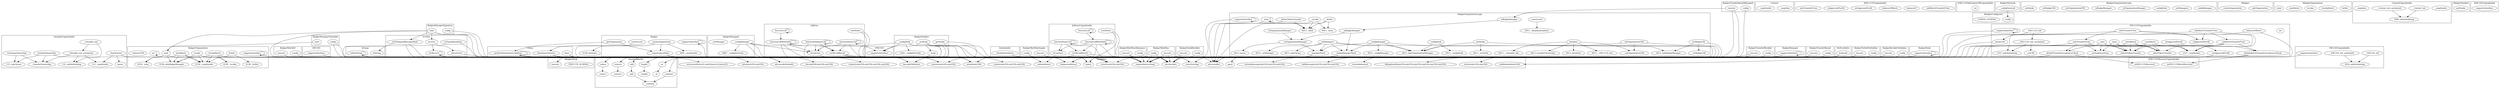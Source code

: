 strict digraph {
subgraph cluster_5890_BadgerMintSelf {
label = "BadgerMintSelf"
"5890_config" [label="config"]
"5890_execute" [label="execute"]
}subgraph cluster_131_OwnableUpgradeable {
label = "OwnableUpgradeable"
"131__checkOwner" [label="_checkOwner"]
"131___Ownable_init" [label="__Ownable_init"]
"131___Ownable_init_unchained" [label="__Ownable_init_unchained"]
"131_renounceOwnership" [label="renounceOwnership"]
"131_transferOwnership" [label="transferOwnership"]
"131__transferOwnership" [label="_transferOwnership"]
"131_owner" [label="owner"]
"131_renounceOwnership" -> "131__transferOwnership"
"131_transferOwnership" -> "131__transferOwnership"
"131___Ownable_init_unchained" -> "131__msgSender"
"131_transferOwnership" -> "131_onlyOwner"
"131__checkOwner" -> "131__msgSender"
"131___Ownable_init_unchained" -> "131__transferOwnership"
"131___Ownable_init_unchained" -> "131_onlyInitializing"
"131__checkOwner" -> "131_owner"
"131___Ownable_init" -> "131___Ownable_init_unchained"
"131___Ownable_init" -> "131_onlyInitializing"
"131_renounceOwnership" -> "131_onlyOwner"
}subgraph cluster_3081_ERC165 {
label = "ERC165"
"3081_supportsInterface" [label="supportsInterface"]
}subgraph cluster_2443_Context {
label = "Context"
"2443__msgData" [label="_msgData"]
"2443__msgSender" [label="_msgSender"]
}subgraph cluster_6926_BadgerManagerClaimable {
label = "BadgerManagerClaimable"
"6926_config" [label="config"]
"6926_mint" [label="mint"]
}subgraph cluster_3856_Badger {
label = "Badger"
"3856_supportsInterface" [label="supportsInterface"]
"3856_getOrganization" [label="getOrganization"]
"3856_constructor" [label="constructor"]
"3856_createOrganization" [label="createOrganization"]
"3856__organizationHash" [label="_organizationHash"]
"3856_createOrganization" -> "3856__organizationHash"
"3856_createOrganization" -> "3856__msgSender"
"3856_supportsInterface" -> "3856_supportsInterface"
"3856_getOrganization" -> "3856__organizationHash"
}subgraph cluster_3093_IERC165 {
label = "IERC165"
"3093_supportsInterface" [label="supportsInterface"]
}subgraph cluster_6807_BadgerManaged {
label = "BadgerManaged"
"6807__configManager" [label="_configManager"]
"6807__setManager" [label="_setManager"]
"6807__configManager" -> "6807__configNetwork"
}subgraph cluster_1690_IERC1155Upgradeable {
label = "IERC1155Upgradeable"
"1690_safeBatchTransferFrom" [label="safeBatchTransferFrom"]
"1690_balanceOf" [label="balanceOf"]
"1690_balanceOfBatch" [label="balanceOfBatch"]
"1690_setApprovalForAll" [label="setApprovalForAll"]
"1690_isApprovedForAll" [label="isApprovedForAll"]
"1690_safeTransferFrom" [label="safeTransferFrom"]
}subgraph cluster_282_Initializable {
label = "Initializable"
"282__disableInitializers" [label="_disableInitializers"]
}subgraph cluster_5788_BadgerMintMaxSupply {
label = "BadgerMintMaxSupply"
"5788_execute" [label="execute"]
"5788_config" [label="config"]
}subgraph cluster_1948_AddressUpgradeable {
label = "AddressUpgradeable"
"1948_verifyCallResult" [label="verifyCallResult"]
"1948_functionCallWithValue" [label="functionCallWithValue"]
"1948_functionCall" [label="functionCall"]
"1948_isContract" [label="isContract"]
"1948_sendValue" [label="sendValue"]
"1948_functionStaticCall" [label="functionStaticCall"]
"1948_functionCallWithValue" -> "1948_isContract"
"1948_functionStaticCall" -> "1948_verifyCallResult"
"1948_functionStaticCall" -> "1948_functionStaticCall"
"1948_functionStaticCall" -> "1948_isContract"
"1948_functionCall" -> "1948_functionCall"
"1948_functionCallWithValue" -> "1948_verifyCallResult"
"1948_functionCall" -> "1948_functionCallWithValue"
"1948_functionCallWithValue" -> "1948_functionCallWithValue"
}subgraph cluster_5664_BadgerMintMaxAllowance {
label = "BadgerMintMaxAllowance"
"5664_config" [label="config"]
"5664_execute" [label="execute"]
}subgraph cluster_5537_BadgerMintMax {
label = "BadgerMintMax"
"5537_execute" [label="execute"]
"5537_config" [label="config"]
}subgraph cluster_5410_BadgerHookBlocklist {
label = "BadgerHookBlocklist"
"5410_execute" [label="execute"]
"5410_config" [label="config"]
}subgraph cluster_1568_IERC1155ReceiverUpgradeable {
label = "IERC1155ReceiverUpgradeable"
"1568_onERC1155BatchReceived" [label="onERC1155BatchReceived"]
"1568_onERC1155Received" [label="onERC1155Received"]
}subgraph cluster_1705_IERC1155MetadataURIUpgradeable {
label = "IERC1155MetadataURIUpgradeable"
"1705_uri" [label="uri"]
}subgraph cluster_3883_BadgerNetwork {
label = "BadgerNetwork"
"3883__configNetwork" [label="_configNetwork"]
}subgraph cluster_6700_IBadgerOrganizationLogic {
label = "IBadgerOrganizationLogic"
"6700_configManager" [label="configManager"]
"6700_setManagers" [label="setManagers"]
"6700_configHook" [label="configHook"]
"6700_isOrganizationManager" [label="isOrganizationManager"]
"6700_isBadgeManager" [label="isBadgeManager"]
"6700_setOrganizationURI" [label="setOrganizationURI"]
"6700_setBadgeURI" [label="setBadgeURI"]
"6700_setHooks" [label="setHooks"]
}subgraph cluster_4913_BadgerOrganizationLogic {
label = "BadgerOrganizationLogic"
"4913_constructor" [label="constructor"]
"4913_setOrganizationURI" [label="setOrganizationURI"]
"4913__isBadgeManager" [label="_isBadgeManager"]
"4913__mint" [label="_mint"]
"4913__setOrganizationURI" [label="_setOrganizationURI"]
"4913__setBadgeURI" [label="_setBadgeURI"]
"4913__isOrganizationManager" [label="_isOrganizationManager"]
"4913__revoke" [label="_revoke"]
"4913_isOrganizationManager" [label="isOrganizationManager"]
"4913_configManager" [label="configManager"]
"4913_setBadgeURI" [label="setBadgeURI"]
"4913__forfeit" [label="_forfeit"]
"4913_initialize" [label="initialize"]
"4913_configHook" [label="configHook"]
"4913_setManagers" [label="setManagers"]
"4913__beforeTokenTransfer" [label="_beforeTokenTransfer"]
"4913_isBadgeManager" [label="isBadgeManager"]
"4913_setHooks" [label="setHooks"]
"4913__managerHash" [label="_managerHash"]
"4913_supportsInterface" [label="supportsInterface"]
"4913__badgeManagerHash" [label="_badgeManagerHash"]
"4913_initialize" -> "4913_transferOwnership"
"4913_isOrganizationManager" -> "4913__isOrganizationManager"
"4913_setHooks" -> "4913__setHook"
"4913__isBadgeManager" -> "4913__isOrganizationManager"
"4913__forfeit" -> "4913__burn"
"4913_configManager" -> "4913_onlyOrganizationManager"
"4913_setOrganizationURI" -> "4913_onlyOrganizationManager"
"4913__isOrganizationManager" -> "4913__managerHash"
"4913__beforeTokenTransfer" -> "4913__hook"
"4913_setManagers" -> "4913_onlyOwner"
"4913_configManager" -> "4913__badgeManagerHash"
"4913__revoke" -> "4913__hook"
"4913_setManagers" -> "4913__setManager"
"4913__revoke" -> "4913__burn"
"4913_configManager" -> "4913__configManager"
"4913_initialize" -> "4913_initializer"
"4913_configManager" -> "4913__managerHash"
"4913_configHook" -> "4913__configHook"
"4913_setManagers" -> "4913__managerHash"
"4913_setBadgeURI" -> "4913__setBadgeURI"
"4913_initialize" -> "4913___ERC1155_init"
"4913_initialize" -> "4913___Ownable_init"
"4913__forfeit" -> "4913__hook"
"4913_setHooks" -> "4913_onlyOrganizationManager"
"4913_setBadgeURI" -> "4913_onlyBadgeManager"
"4913_setManagers" -> "4913_onlyOrganizationManager"
"4913_constructor" -> "4913__disableInitializers"
"4913__isOrganizationManager" -> "4913_owner"
"4913_setOrganizationURI" -> "4913__setOrganizationURI"
"4913__isBadgeManager" -> "4913__badgeManagerHash"
"4913_supportsInterface" -> "4913_supportsInterface"
"4913_initialize" -> "4913__setOrganizationURI"
"4913__mint" -> "4913__mint"
"4913_configManager" -> "4913_onlyBadgeManager"
"4913__mint" -> "4913__hook"
"4913_isBadgeManager" -> "4913__isBadgeManager"
"4913_configHook" -> "4913_onlyOrganizationManager"
"4913_setManagers" -> "4913__badgeManagerHash"
}subgraph cluster_7091_BadgerManagerSignature {
label = "BadgerManagerSignature"
"7091_mint" [label="mint"]
"7091_config" [label="config"]
}subgraph cluster_6452_IBadger {
label = "IBadger"
"6452_getOrganization" [label="getOrganization"]
"6452_createOrganization" [label="createOrganization"]
}subgraph cluster_6068_BadgerTransferBlocklist {
label = "BadgerTransferBlocklist"
"6068_config" [label="config"]
"6068_execute" [label="execute"]
}subgraph cluster_6840_BadgerManager {
label = "BadgerManager"
"6840_supportsInterface" [label="supportsInterface"]
"6840_supportsInterface" -> "6840_supportsInterface"
}subgraph cluster_6200_BadgerTransferBound {
label = "BadgerTransferBound"
"6200_execute" [label="execute"]
"6200_config" [label="config"]
}subgraph cluster_4158_BadgerOrganization {
label = "BadgerOrganization"
"4158_forfeit" [label="forfeit"]
"4158_supportsInterface" [label="supportsInterface"]
"4158_revoke" [label="revoke"]
"4158_mintBatch" [label="mintBatch"]
"4158_revokeBatch" [label="revokeBatch"]
"4158_mint" [label="mint"]
"4158_uri" [label="uri"]
"4158_contractURI" [label="contractURI"]
"4158_revokeBatch" -> "4158__msgSender"
"4158_mint" -> "4158__mint"
"4158_forfeit" -> "4158__forfeit"
"4158_mint" -> "4158__msgSender"
"4158_mint" -> "4158_onlyBadgeManager"
"4158_supportsInterface" -> "4158_supportsInterface"
"4158_revoke" -> "4158__msgSender"
"4158_uri" -> "4158_uri"
"4158_revokeBatch" -> "4158__revoke"
"4158_mintBatch" -> "4158_onlyBadgeManager"
"4158_revokeBatch" -> "4158_onlyBadgeManager"
"4158_forfeit" -> "4158__msgSender"
"4158_mintBatch" -> "4158__msgSender"
"4158_mintBatch" -> "4158__mint"
"4158_revoke" -> "4158__revoke"
"4158_revoke" -> "4158_onlyBadgeManager"
}subgraph cluster_6594_IBadgerOrganization {
label = "IBadgerOrganization"
"6594_forfeit" [label="forfeit"]
"6594_revokeBatch" [label="revokeBatch"]
"6594_revoke" [label="revoke"]
"6594_mintBatch" [label="mintBatch"]
"6594_mint" [label="mint"]
}subgraph cluster_7107_Multicallable {
label = "Multicallable"
"7107_multicall" [label="multicall"]
}subgraph cluster_6468_IBadgerConfigured {
label = "IBadgerConfigured"
"6468_config" [label="config"]
"6468_CONFIG_SCHEMA" [label="CONFIG_SCHEMA"]
}subgraph cluster_1990_ContextUpgradeable {
label = "ContextUpgradeable"
"1990__msgSender" [label="_msgSender"]
"1990___Context_init" [label="__Context_init"]
"1990___Context_init_unchained" [label="__Context_init_unchained"]
"1990__msgData" [label="_msgData"]
"1990___Context_init" -> "1990_onlyInitializing"
"1990___Context_init_unchained" -> "1990_onlyInitializing"
}subgraph cluster_5324_BadgerForfeitForbidden {
label = "BadgerForfeitForbidden"
"5324_config" [label="config"]
"5324_execute" [label="execute"]
}subgraph cluster_2126_Clones {
label = "Clones"
"2126_clone" [label="clone"]
"2126_predictDeterministicAddress" [label="predictDeterministicAddress"]
"2126_cloneDeterministic" [label="cloneDeterministic"]
"2126_predictDeterministicAddress" -> "2126_predictDeterministicAddress"
}subgraph cluster_6352_BadgerTransferBoundManaged {
label = "BadgerTransferBoundManaged"
"6352_execute" [label="execute"]
"6352_config" [label="config"]
}subgraph cluster_6488_IBadgerHook {
label = "IBadgerHook"
"6488_EXECUTE_SCHEMA" [label="EXECUTE_SCHEMA"]
"6488_execute" [label="execute"]
}subgraph cluster_5976_BadgerRevokeForbidden {
label = "BadgerRevokeForbidden"
"5976_config" [label="config"]
"5976_execute" [label="execute"]
}subgraph cluster_4956_BadgerHook {
label = "BadgerHook"
"4956_supportsInterface" [label="supportsInterface"]
"4956_supportsInterface" -> "4956_supportsInterface"
}subgraph cluster_3692_EnumerableSet {
label = "EnumerableSet"
"3692__length" [label="_length"]
"3692_remove" [label="remove"]
"3692__remove" [label="_remove"]
"3692__contains" [label="_contains"]
"3692__add" [label="_add"]
"3692_length" [label="length"]
"3692_values" [label="values"]
"3692_contains" [label="contains"]
"3692__at" [label="_at"]
"3692__values" [label="_values"]
"3692_add" [label="add"]
"3692_at" [label="at"]
"3692_at" -> "3692__at"
"3692_length" -> "3692__length"
"3692_add" -> "3692__add"
"3692__add" -> "3692__contains"
"3692_values" -> "3692__values"
"3692_remove" -> "3692__remove"
"3692_contains" -> "3692__contains"
}subgraph cluster_2669_Strings {
label = "Strings"
"2669_toString" [label="toString"]
"2669_toHexString" [label="toHexString"]
"2669_toHexString" -> "2669_toHexString"
}subgraph cluster_3057_ECDSA {
label = "ECDSA"
"3057_toTypedDataHash" [label="toTypedDataHash"]
"3057__throwError" [label="_throwError"]
"3057_toEthSignedMessageHash" [label="toEthSignedMessageHash"]
"3057_recover" [label="recover"]
"3057_tryRecover" [label="tryRecover"]
"3057_recover" -> "3057_tryRecover"
"3057_tryRecover" -> "3057_tryRecover"
"3057_recover" -> "3057__throwError"
}subgraph cluster_2034_ERC165Upgradeable {
label = "ERC165Upgradeable"
"2034_supportsInterface" [label="supportsInterface"]
"2034___ERC165_init" [label="__ERC165_init"]
"2034___ERC165_init_unchained" [label="__ERC165_init_unchained"]
"2034___ERC165_init_unchained" -> "2034_onlyInitializing"
"2034___ERC165_init" -> "2034_onlyInitializing"
}subgraph cluster_6516_IBadgerHooked {
label = "IBadgerHooked"
"6516_getHooks" [label="getHooks"]
}subgraph cluster_2421_Address {
label = "Address"
"2421_isContract" [label="isContract"]
"2421_functionCall" [label="functionCall"]
"2421_functionStaticCall" [label="functionStaticCall"]
"2421_verifyCallResult" [label="verifyCallResult"]
"2421_functionCallWithValue" [label="functionCallWithValue"]
"2421_sendValue" [label="sendValue"]
"2421_functionDelegateCall" [label="functionDelegateCall"]
"2421_functionDelegateCall" -> "2421_isContract"
"2421_functionCallWithValue" -> "2421_isContract"
"2421_functionCallWithValue" -> "2421_functionCallWithValue"
"2421_functionStaticCall" -> "2421_functionStaticCall"
"2421_functionDelegateCall" -> "2421_functionDelegateCall"
"2421_functionStaticCall" -> "2421_isContract"
"2421_functionStaticCall" -> "2421_verifyCallResult"
"2421_functionCall" -> "2421_functionCallWithValue"
"2421_functionCallWithValue" -> "2421_verifyCallResult"
"2421_functionCall" -> "2421_functionCall"
"2421_functionDelegateCall" -> "2421_verifyCallResult"
}subgraph cluster_1527_ERC1155Upgradeable {
label = "ERC1155Upgradeable"
"1527__burnBatch" [label="_burnBatch"]
"1527_balanceOf" [label="balanceOf"]
"1527__asSingletonArray" [label="_asSingletonArray"]
"1527_uri" [label="uri"]
"1527_isApprovedForAll" [label="isApprovedForAll"]
"1527__safeBatchTransferFrom" [label="_safeBatchTransferFrom"]
"1527__setURI" [label="_setURI"]
"1527_safeBatchTransferFrom" [label="safeBatchTransferFrom"]
"1527_safeTransferFrom" [label="safeTransferFrom"]
"1527__safeTransferFrom" [label="_safeTransferFrom"]
"1527__afterTokenTransfer" [label="_afterTokenTransfer"]
"1527__setApprovalForAll" [label="_setApprovalForAll"]
"1527__mintBatch" [label="_mintBatch"]
"1527_supportsInterface" [label="supportsInterface"]
"1527__doSafeBatchTransferAcceptanceCheck" [label="_doSafeBatchTransferAcceptanceCheck"]
"1527_balanceOfBatch" [label="balanceOfBatch"]
"1527__doSafeTransferAcceptanceCheck" [label="_doSafeTransferAcceptanceCheck"]
"1527__mint" [label="_mint"]
"1527___ERC1155_init_unchained" [label="__ERC1155_init_unchained"]
"1527___ERC1155_init" [label="__ERC1155_init"]
"1527_setApprovalForAll" [label="setApprovalForAll"]
"1527__beforeTokenTransfer" [label="_beforeTokenTransfer"]
"1527__burn" [label="_burn"]
"1527_safeTransferFrom" -> "1527__msgSender"
"1527_safeTransferFrom" -> "1527_isApprovedForAll"
"1527__mintBatch" -> "1527__doSafeBatchTransferAcceptanceCheck"
"1527__safeBatchTransferFrom" -> "1527__beforeTokenTransfer"
"1527_supportsInterface" -> "1527_supportsInterface"
"1527__safeTransferFrom" -> "1527__afterTokenTransfer"
"1527_safeTransferFrom" -> "1527__safeTransferFrom"
"1527___ERC1155_init" -> "1527_onlyInitializing"
"1527__safeBatchTransferFrom" -> "1527__msgSender"
"1527__safeBatchTransferFrom" -> "1527__afterTokenTransfer"
"1527_setApprovalForAll" -> "1527__setApprovalForAll"
"1527__burnBatch" -> "1527__msgSender"
"1527__mint" -> "1527__doSafeTransferAcceptanceCheck"
"1527__burn" -> "1527__beforeTokenTransfer"
"1527__burnBatch" -> "1527__beforeTokenTransfer"
"1527__burn" -> "1527__asSingletonArray"
"1527__burnBatch" -> "1527__afterTokenTransfer"
"1527__safeBatchTransferFrom" -> "1527__doSafeBatchTransferAcceptanceCheck"
"1527_safeBatchTransferFrom" -> "1527__safeBatchTransferFrom"
"1527__safeTransferFrom" -> "1527__asSingletonArray"
"1527__safeTransferFrom" -> "1527__doSafeTransferAcceptanceCheck"
"1527___ERC1155_init_unchained" -> "1527__setURI"
"1527__mintBatch" -> "1527__afterTokenTransfer"
"1527__safeTransferFrom" -> "1527__beforeTokenTransfer"
"1527__burn" -> "1527__msgSender"
"1527__mintBatch" -> "1527__beforeTokenTransfer"
"1527___ERC1155_init_unchained" -> "1527_onlyInitializing"
"1527_setApprovalForAll" -> "1527__msgSender"
"1527_safeBatchTransferFrom" -> "1527_isApprovedForAll"
"1527__mint" -> "1527__afterTokenTransfer"
"1527___ERC1155_init" -> "1527___ERC1155_init_unchained"
"1527__mint" -> "1527__msgSender"
"1527_safeBatchTransferFrom" -> "1527__msgSender"
"1527__safeTransferFrom" -> "1527__msgSender"
"1527__burn" -> "1527__afterTokenTransfer"
"1527__mint" -> "1527__asSingletonArray"
"1527_balanceOfBatch" -> "1527_balanceOf"
"1527__mintBatch" -> "1527__msgSender"
"1527__mint" -> "1527__beforeTokenTransfer"
}subgraph cluster_5240_BadgerHooked {
label = "BadgerHooked"
"5240__setHook" [label="_setHook"]
"5240__hook" [label="_hook"]
"5240__configHook" [label="_configHook"]
"5240_getHooks" [label="getHooks"]
"5240__configHook" -> "5240__configNetwork"
"5240__setHook" -> "5240__hook"
}subgraph cluster_2046_IERC165Upgradeable {
label = "IERC165Upgradeable"
"2046_supportsInterface" [label="supportsInterface"]
}subgraph cluster_solidity {
label = "[Solidity]"
"keccak256(uint256,uint256)" 
"create2(uint256,uint256,uint256,uint256)" 
"ecrecover(bytes32,uint8,bytes32,bytes32)" 
"revert(string)" 
"delegatecall(uint256,uint256,uint256,uint256,uint256,uint256)" 
"create(uint256,uint256,uint256)" 
"code(address)" 
"balance(address)" 
"returndatasize()" 
"mstore(uint256,uint256)" 
"abi.encode()" 
"calldatacopy(uint256,uint256,uint256)" 
"returndatacopy(uint256,uint256,uint256)" 
"gas()" 
"keccak256(bytes)" 
"byte(uint256,uint256)" 
"require(bool,string)" 
"revert(uint256,uint256)" 
"mload(uint256)" 
"calldataload(uint256)" 
"abi.decode()" 
"abi.encodePacked()" 
"type()" 
"return(uint256,uint256)" 
"5664_config" -> "abi.decode()"
"2421_functionStaticCall" -> "require(bool,string)"
"2421_sendValue" -> "balance(address)"
"6068_execute" -> "abi.decode()"
"1527_balanceOfBatch" -> "require(bool,string)"
"5537_config" -> "require(bool,string)"
"2421_verifyCallResult" -> "revert(string)"
"5664_execute" -> "require(bool,string)"
"1527__burnBatch" -> "require(bool,string)"
"4913__badgeManagerHash" -> "keccak256(bytes)"
"7107_multicall" -> "return(uint256,uint256)"
"5788_config" -> "require(bool,string)"
"2126_clone" -> "create(uint256,uint256,uint256)"
"2421_isContract" -> "code(address)"
"4913__managerHash" -> "abi.encode()"
"2126_clone" -> "mload(uint256)"
"1527_supportsInterface" -> "type()"
"4913_setBadgeURI" -> "require(bool,string)"
"2421_verifyCallResult" -> "revert(uint256,uint256)"
"3856__organizationHash" -> "abi.encodePacked()"
"1527_safeTransferFrom" -> "require(bool,string)"
"5537_execute" -> "abi.decode()"
"4913__revoke" -> "abi.encode()"
"5890_config" -> "abi.decode()"
"1948_verifyCallResult" -> "revert(string)"
"4158_revokeBatch" -> "require(bool,string)"
"2126_cloneDeterministic" -> "create2(uint256,uint256,uint256,uint256)"
"2034_supportsInterface" -> "type()"
"2421_verifyCallResult" -> "mload(uint256)"
"7091_config" -> "abi.decode()"
"7107_multicall" -> "gas()"
"7107_multicall" -> "mload(uint256)"
"5788_execute" -> "require(bool,string)"
"6926_config" -> "abi.decode()"
"7091_mint" -> "keccak256(bytes)"
"3856__organizationHash" -> "keccak256(bytes)"
"6068_execute" -> "require(bool,string)"
"1527__doSafeTransferAcceptanceCheck" -> "revert(string)"
"6068_config" -> "abi.decode()"
"4913__beforeTokenTransfer" -> "abi.encode()"
"3057_toEthSignedMessageHash" -> "abi.encodePacked()"
"4913__mint" -> "abi.encode()"
"6352_config" -> "abi.decode()"
"282__disableInitializers" -> "require(bool,string)"
"1948_verifyCallResult" -> "revert(uint256,uint256)"
"7107_multicall" -> "delegatecall(uint256,uint256,uint256,uint256,uint256,uint256)"
"2669_toHexString" -> "require(bool,string)"
"2126_predictDeterministicAddress" -> "mstore(uint256,uint256)"
"1527__mintBatch" -> "require(bool,string)"
"5324_execute" -> "require(bool,string)"
"3057_toTypedDataHash" -> "keccak256(bytes)"
"7107_multicall" -> "mstore(uint256,uint256)"
"5240__configHook" -> "type()"
"5240__setHook" -> "require(bool,string)"
"2126_predictDeterministicAddress" -> "keccak256(uint256,uint256)"
"1527__safeBatchTransferFrom" -> "require(bool,string)"
"5410_execute" -> "require(bool,string)"
"2126_clone" -> "require(bool,string)"
"5537_execute" -> "require(bool,string)"
"1527__burn" -> "require(bool,string)"
"131_transferOwnership" -> "require(bool,string)"
"4913_setManagers" -> "require(bool,string)"
"6352_execute" -> "abi.decode()"
"3856_constructor" -> "require(bool,string)"
"7091_mint" -> "require(bool,string)"
"4956_supportsInterface" -> "type()"
"5976_execute" -> "require(bool,string)"
"6200_config" -> "abi.decode()"
"6352_execute" -> "require(bool,string)"
"4913__forfeit" -> "abi.encode()"
"1527__safeTransferFrom" -> "require(bool,string)"
"5240__setHook" -> "type()"
"6926_config" -> "require(bool,string)"
"1527_safeBatchTransferFrom" -> "require(bool,string)"
"4913_supportsInterface" -> "type()"
"5890_execute" -> "abi.decode()"
"3057_tryRecover" -> "byte(uint256,uint256)"
"7107_multicall" -> "returndatacopy(uint256,uint256,uint256)"
"2126_cloneDeterministic" -> "require(bool,string)"
"4913_setOrganizationURI" -> "require(bool,string)"
"7107_multicall" -> "calldataload(uint256)"
"5240__configHook" -> "require(bool,string)"
"4913__badgeManagerHash" -> "abi.encode()"
"6840_supportsInterface" -> "type()"
"7091_mint" -> "abi.encodePacked()"
"7107_multicall" -> "revert(uint256,uint256)"
"2126_cloneDeterministic" -> "mstore(uint256,uint256)"
"3081_supportsInterface" -> "type()"
"6807__configManager" -> "require(bool,string)"
"5537_config" -> "abi.decode()"
"7107_multicall" -> "returndatasize()"
"3057_toTypedDataHash" -> "abi.encodePacked()"
"5240__setHook" -> "abi.encode()"
"1948_functionCallWithValue" -> "balance(address)"
"1948_functionStaticCall" -> "require(bool,string)"
"2421_functionCallWithValue" -> "require(bool,string)"
"3057_tryRecover" -> "mload(uint256)"
"1948_verifyCallResult" -> "mload(uint256)"
"5788_execute" -> "abi.decode()"
"4913__managerHash" -> "keccak256(bytes)"
"2126_cloneDeterministic" -> "mload(uint256)"
"1527__doSafeBatchTransferAcceptanceCheck" -> "revert(string)"
"5976_config" -> "abi.decode()"
"3856_supportsInterface" -> "type()"
"6200_execute" -> "require(bool,string)"
"4158_supportsInterface" -> "type()"
"3057__throwError" -> "revert(string)"
"5976_execute" -> "abi.decode()"
"5324_config" -> "abi.decode()"
"4158_mintBatch" -> "require(bool,string)"
"2126_predictDeterministicAddress" -> "mload(uint256)"
"5890_execute" -> "require(bool,string)"
"3057_toEthSignedMessageHash" -> "keccak256(bytes)"
"2421_sendValue" -> "require(bool,string)"
"1527__mint" -> "require(bool,string)"
"5410_execute" -> "abi.decode()"
"6200_execute" -> "abi.decode()"
"6807__configManager" -> "type()"
"3057_tryRecover" -> "ecrecover(bytes32,uint8,bytes32,bytes32)"
"5324_execute" -> "abi.decode()"
"131__checkOwner" -> "require(bool,string)"
"1948_isContract" -> "code(address)"
"5664_config" -> "require(bool,string)"
"2421_functionDelegateCall" -> "require(bool,string)"
"1948_sendValue" -> "balance(address)"
"7107_multicall" -> "calldatacopy(uint256,uint256,uint256)"
"4913_setHooks" -> "require(bool,string)"
"2421_functionCallWithValue" -> "balance(address)"
"1948_sendValue" -> "require(bool,string)"
"5410_config" -> "abi.decode()"
"2126_clone" -> "mstore(uint256,uint256)"
"5788_config" -> "abi.decode()"
"1948_functionCallWithValue" -> "require(bool,string)"
"5664_execute" -> "abi.decode()"
"1527_balanceOf" -> "require(bool,string)"
"1527__setApprovalForAll" -> "require(bool,string)"
}"6807__configManager" -> "2421_isContract"
"3057_toEthSignedMessageHash" -> "2669_toString"
"5240__setHook" -> "3692_remove"
"6926_mint" -> "4158_mint"
"3856_createOrganization" -> "4158_initialize"
"5240__setHook" -> "3692_add"
"5240__hook" -> "6488_execute"
"7091_mint" -> "3057_toEthSignedMessageHash"
"5240_getHooks" -> "3692_at"
"5240__configHook" -> "2421_isContract"
"3883__configNetwork" -> "6468_config"
"3856_getOrganization" -> "2126_predictDeterministicAddress"
"5240__setHook" -> "3093_supportsInterface"
"5240__configHook" -> "3093_supportsInterface"
"7091_mint" -> "4158_mint"
"5240__configHook" -> "3692_contains"
"1527__doSafeTransferAcceptanceCheck" -> "1568_onERC1155Received"
"5240__hook" -> "3692_values"
"7091_mint" -> "3057_recover"
"3856_createOrganization" -> "2126_cloneDeterministic"
"6807__configManager" -> "3093_supportsInterface"
"1527__doSafeBatchTransferAcceptanceCheck" -> "1568_onERC1155BatchReceived"
"5240_getHooks" -> "3692_length"
"6352_execute" -> "4913_isBadgeManager"
}